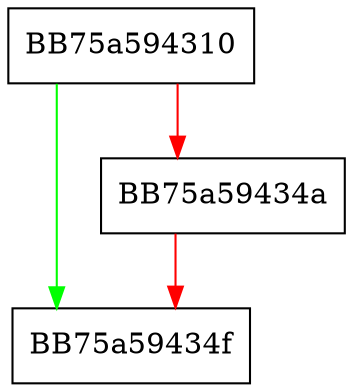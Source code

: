 digraph CAutoMpResource {
  node [shape="box"];
  graph [splines=ortho];
  BB75a594310 -> BB75a59434f [color="green"];
  BB75a594310 -> BB75a59434a [color="red"];
  BB75a59434a -> BB75a59434f [color="red"];
}